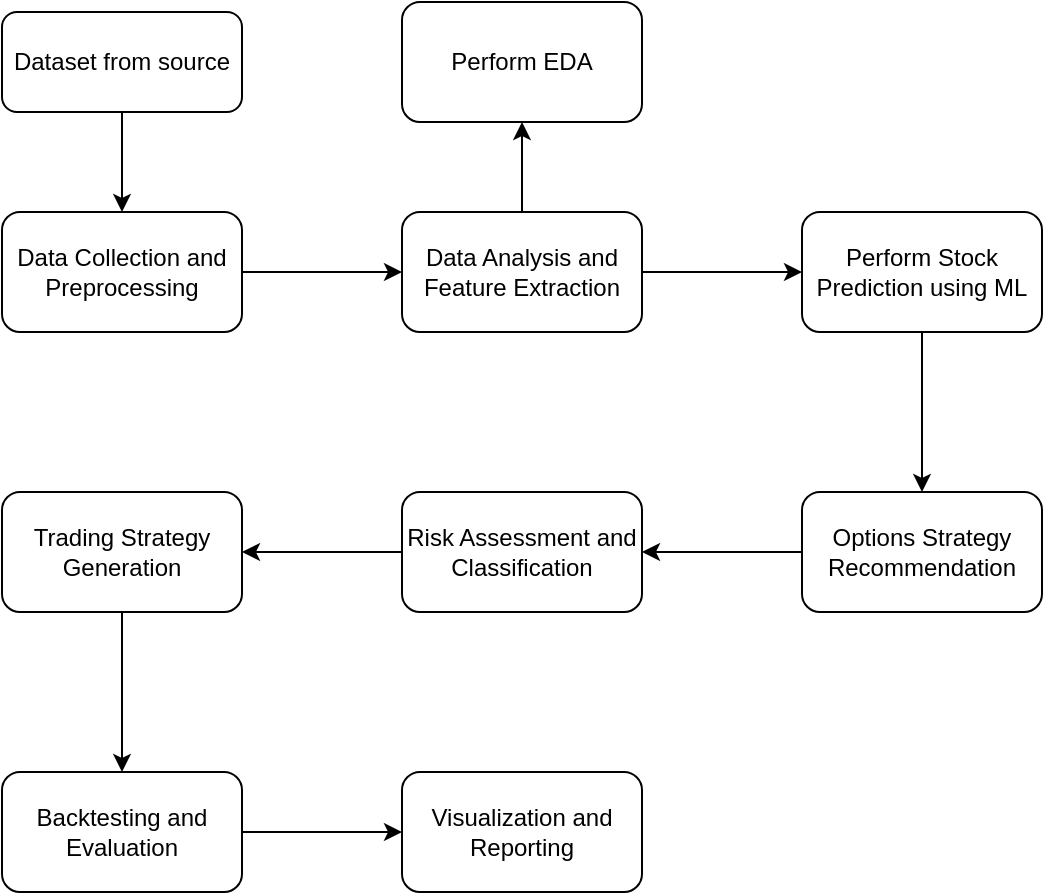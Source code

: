 <mxfile version="21.6.8" type="github">
  <diagram name="Page-1" id="wX1qeYZDxbCJPSu4Nzbk">
    <mxGraphModel dx="1050" dy="534" grid="1" gridSize="10" guides="1" tooltips="1" connect="1" arrows="1" fold="1" page="1" pageScale="1" pageWidth="850" pageHeight="1100" math="0" shadow="0">
      <root>
        <mxCell id="0" />
        <mxCell id="1" parent="0" />
        <mxCell id="taSrKxM5K1p3QI2_a-Mc-4" value="" style="edgeStyle=orthogonalEdgeStyle;rounded=0;orthogonalLoop=1;jettySize=auto;html=1;" edge="1" parent="1" source="taSrKxM5K1p3QI2_a-Mc-1" target="taSrKxM5K1p3QI2_a-Mc-3">
          <mxGeometry relative="1" as="geometry" />
        </mxCell>
        <mxCell id="taSrKxM5K1p3QI2_a-Mc-1" value="Data Collection and Preprocessing&lt;span id=&quot;docs-internal-guid-44e85d8d-7fff-0df9-0705-66a4bce79e6f&quot;&gt;&lt;/span&gt;&lt;span id=&quot;docs-internal-guid-44e85d8d-7fff-0df9-0705-66a4bce79e6f&quot;&gt;&lt;/span&gt;" style="rounded=1;whiteSpace=wrap;html=1;" vertex="1" parent="1">
          <mxGeometry x="140" y="190" width="120" height="60" as="geometry" />
        </mxCell>
        <mxCell id="taSrKxM5K1p3QI2_a-Mc-6" value="" style="edgeStyle=orthogonalEdgeStyle;rounded=0;orthogonalLoop=1;jettySize=auto;html=1;" edge="1" parent="1" source="taSrKxM5K1p3QI2_a-Mc-3" target="taSrKxM5K1p3QI2_a-Mc-5">
          <mxGeometry relative="1" as="geometry" />
        </mxCell>
        <mxCell id="taSrKxM5K1p3QI2_a-Mc-22" value="" style="edgeStyle=orthogonalEdgeStyle;rounded=0;orthogonalLoop=1;jettySize=auto;html=1;" edge="1" parent="1" source="taSrKxM5K1p3QI2_a-Mc-3" target="taSrKxM5K1p3QI2_a-Mc-21">
          <mxGeometry relative="1" as="geometry" />
        </mxCell>
        <mxCell id="taSrKxM5K1p3QI2_a-Mc-3" value="Data Analysis and Feature Extraction" style="whiteSpace=wrap;html=1;rounded=1;" vertex="1" parent="1">
          <mxGeometry x="340" y="190" width="120" height="60" as="geometry" />
        </mxCell>
        <mxCell id="taSrKxM5K1p3QI2_a-Mc-8" value="" style="edgeStyle=orthogonalEdgeStyle;rounded=0;orthogonalLoop=1;jettySize=auto;html=1;" edge="1" parent="1" source="taSrKxM5K1p3QI2_a-Mc-5" target="taSrKxM5K1p3QI2_a-Mc-7">
          <mxGeometry relative="1" as="geometry" />
        </mxCell>
        <mxCell id="taSrKxM5K1p3QI2_a-Mc-5" value="Perform Stock Prediction using ML" style="whiteSpace=wrap;html=1;rounded=1;" vertex="1" parent="1">
          <mxGeometry x="540" y="190" width="120" height="60" as="geometry" />
        </mxCell>
        <mxCell id="taSrKxM5K1p3QI2_a-Mc-10" value="" style="edgeStyle=orthogonalEdgeStyle;rounded=0;orthogonalLoop=1;jettySize=auto;html=1;" edge="1" parent="1" source="taSrKxM5K1p3QI2_a-Mc-7" target="taSrKxM5K1p3QI2_a-Mc-9">
          <mxGeometry relative="1" as="geometry" />
        </mxCell>
        <mxCell id="taSrKxM5K1p3QI2_a-Mc-7" value="Options Strategy Recommendation" style="whiteSpace=wrap;html=1;rounded=1;" vertex="1" parent="1">
          <mxGeometry x="540" y="330" width="120" height="60" as="geometry" />
        </mxCell>
        <mxCell id="taSrKxM5K1p3QI2_a-Mc-13" value="" style="edgeStyle=orthogonalEdgeStyle;rounded=0;orthogonalLoop=1;jettySize=auto;html=1;" edge="1" parent="1" source="taSrKxM5K1p3QI2_a-Mc-9" target="taSrKxM5K1p3QI2_a-Mc-12">
          <mxGeometry relative="1" as="geometry" />
        </mxCell>
        <mxCell id="taSrKxM5K1p3QI2_a-Mc-9" value="Risk Assessment and Classification" style="whiteSpace=wrap;html=1;rounded=1;" vertex="1" parent="1">
          <mxGeometry x="340" y="330" width="120" height="60" as="geometry" />
        </mxCell>
        <mxCell id="taSrKxM5K1p3QI2_a-Mc-15" value="" style="edgeStyle=orthogonalEdgeStyle;rounded=0;orthogonalLoop=1;jettySize=auto;html=1;" edge="1" parent="1" source="taSrKxM5K1p3QI2_a-Mc-12" target="taSrKxM5K1p3QI2_a-Mc-14">
          <mxGeometry relative="1" as="geometry" />
        </mxCell>
        <mxCell id="taSrKxM5K1p3QI2_a-Mc-12" value="Trading Strategy Generation" style="whiteSpace=wrap;html=1;rounded=1;" vertex="1" parent="1">
          <mxGeometry x="140" y="330" width="120" height="60" as="geometry" />
        </mxCell>
        <mxCell id="taSrKxM5K1p3QI2_a-Mc-17" value="" style="edgeStyle=orthogonalEdgeStyle;rounded=0;orthogonalLoop=1;jettySize=auto;html=1;" edge="1" parent="1" source="taSrKxM5K1p3QI2_a-Mc-14" target="taSrKxM5K1p3QI2_a-Mc-16">
          <mxGeometry relative="1" as="geometry" />
        </mxCell>
        <mxCell id="taSrKxM5K1p3QI2_a-Mc-14" value="Backtesting and Evaluation" style="whiteSpace=wrap;html=1;rounded=1;" vertex="1" parent="1">
          <mxGeometry x="140" y="470" width="120" height="60" as="geometry" />
        </mxCell>
        <mxCell id="taSrKxM5K1p3QI2_a-Mc-16" value="Visualization and Reporting" style="whiteSpace=wrap;html=1;rounded=1;" vertex="1" parent="1">
          <mxGeometry x="340" y="470" width="120" height="60" as="geometry" />
        </mxCell>
        <mxCell id="taSrKxM5K1p3QI2_a-Mc-20" value="" style="edgeStyle=orthogonalEdgeStyle;rounded=0;orthogonalLoop=1;jettySize=auto;html=1;" edge="1" parent="1" source="taSrKxM5K1p3QI2_a-Mc-19" target="taSrKxM5K1p3QI2_a-Mc-1">
          <mxGeometry relative="1" as="geometry" />
        </mxCell>
        <mxCell id="taSrKxM5K1p3QI2_a-Mc-19" value="Dataset from source" style="rounded=1;whiteSpace=wrap;html=1;" vertex="1" parent="1">
          <mxGeometry x="140" y="90" width="120" height="50" as="geometry" />
        </mxCell>
        <mxCell id="taSrKxM5K1p3QI2_a-Mc-21" value="Perform EDA" style="whiteSpace=wrap;html=1;rounded=1;" vertex="1" parent="1">
          <mxGeometry x="340" y="85" width="120" height="60" as="geometry" />
        </mxCell>
      </root>
    </mxGraphModel>
  </diagram>
</mxfile>

